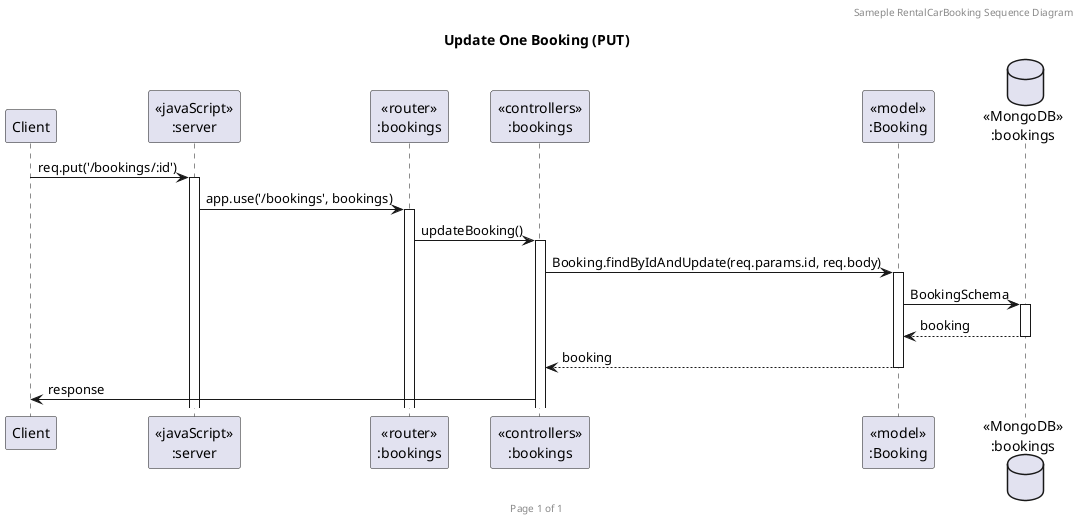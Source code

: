 @startuml Update One Booking (PUT)

header Sameple RentalCarBooking Sequence Diagram
footer Page %page% of %lastpage%
title "Update One Booking (PUT)"

participant "Client" as client
participant "<<javaScript>>\n:server" as server
participant "<<router>>\n:bookings" as routerBookings
participant "<<controllers>>\n:bookings" as controllersBookings
participant "<<model>>\n:Booking" as modelBooking
database "<<MongoDB>>\n:bookings" as BookingsDatabase

client->server ++:req.put('/bookings/:id')
server-> routerBookings ++:app.use('/bookings', bookings)
routerBookings -> controllersBookings ++:updateBooking()
controllersBookings -> modelBooking ++:Booking.findByIdAndUpdate(req.params.id, req.body)
modelBooking -> BookingsDatabase ++: BookingSchema
modelBooking <-- BookingsDatabase --:booking
controllersBookings <-- modelBooking --:booking
client <- controllersBookings :response



@enduml
